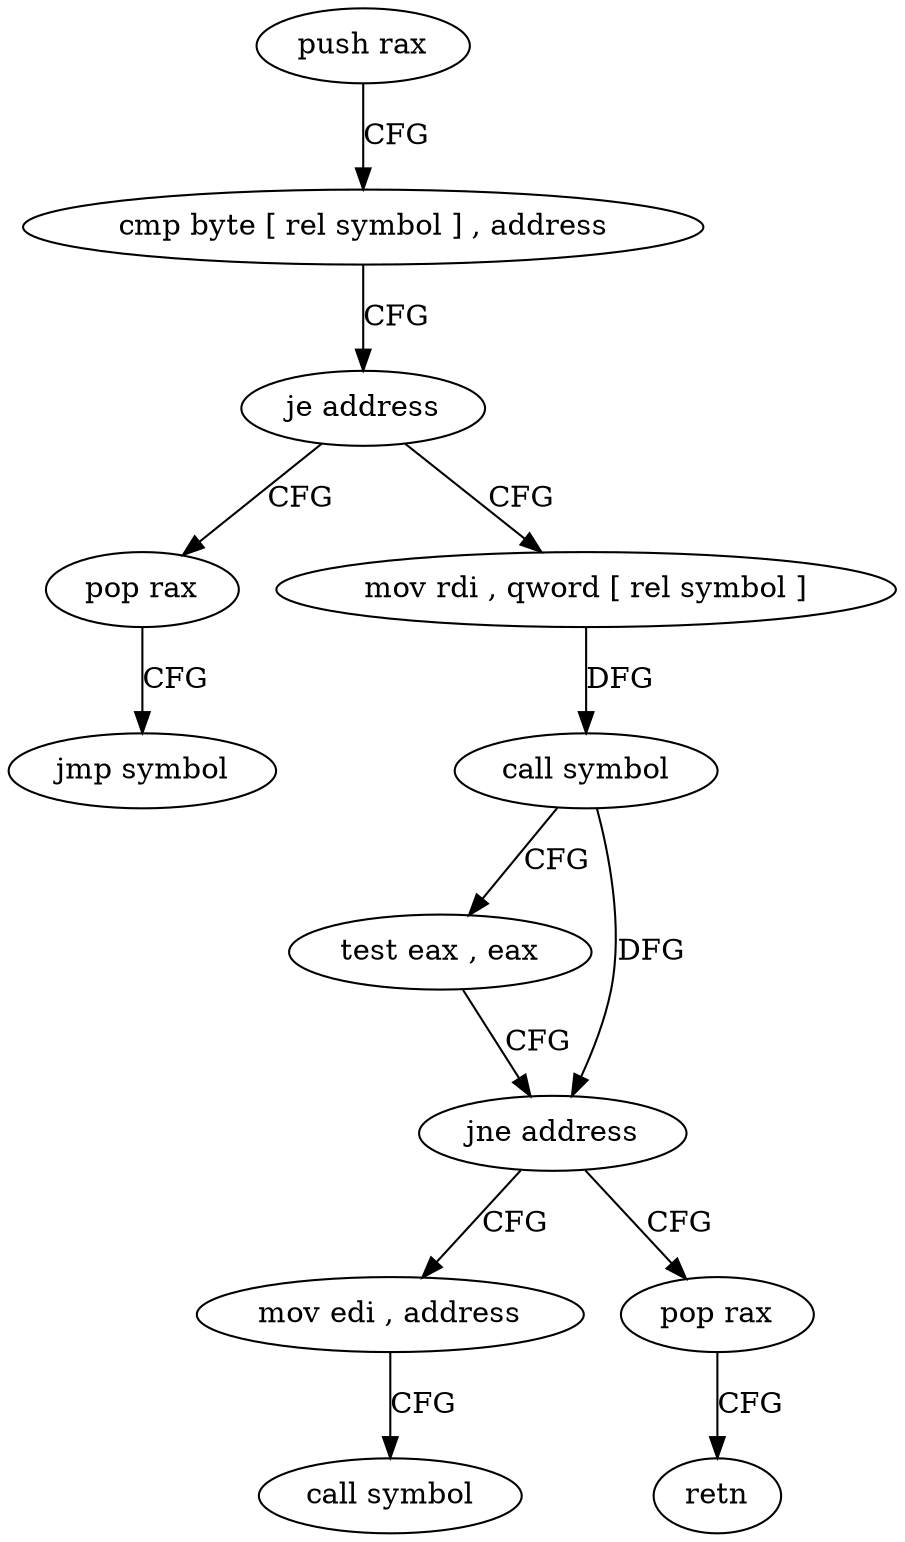 digraph "func" {
"4204656" [label = "push rax" ]
"4204657" [label = "cmp byte [ rel symbol ] , address" ]
"4204664" [label = "je address" ]
"4204684" [label = "pop rax" ]
"4204666" [label = "mov rdi , qword [ rel symbol ]" ]
"4204685" [label = "jmp symbol" ]
"4204673" [label = "call symbol" ]
"4204678" [label = "test eax , eax" ]
"4204680" [label = "jne address" ]
"4204690" [label = "mov edi , address" ]
"4204682" [label = "pop rax" ]
"4204695" [label = "call symbol" ]
"4204683" [label = "retn" ]
"4204656" -> "4204657" [ label = "CFG" ]
"4204657" -> "4204664" [ label = "CFG" ]
"4204664" -> "4204684" [ label = "CFG" ]
"4204664" -> "4204666" [ label = "CFG" ]
"4204684" -> "4204685" [ label = "CFG" ]
"4204666" -> "4204673" [ label = "DFG" ]
"4204673" -> "4204678" [ label = "CFG" ]
"4204673" -> "4204680" [ label = "DFG" ]
"4204678" -> "4204680" [ label = "CFG" ]
"4204680" -> "4204690" [ label = "CFG" ]
"4204680" -> "4204682" [ label = "CFG" ]
"4204690" -> "4204695" [ label = "CFG" ]
"4204682" -> "4204683" [ label = "CFG" ]
}
